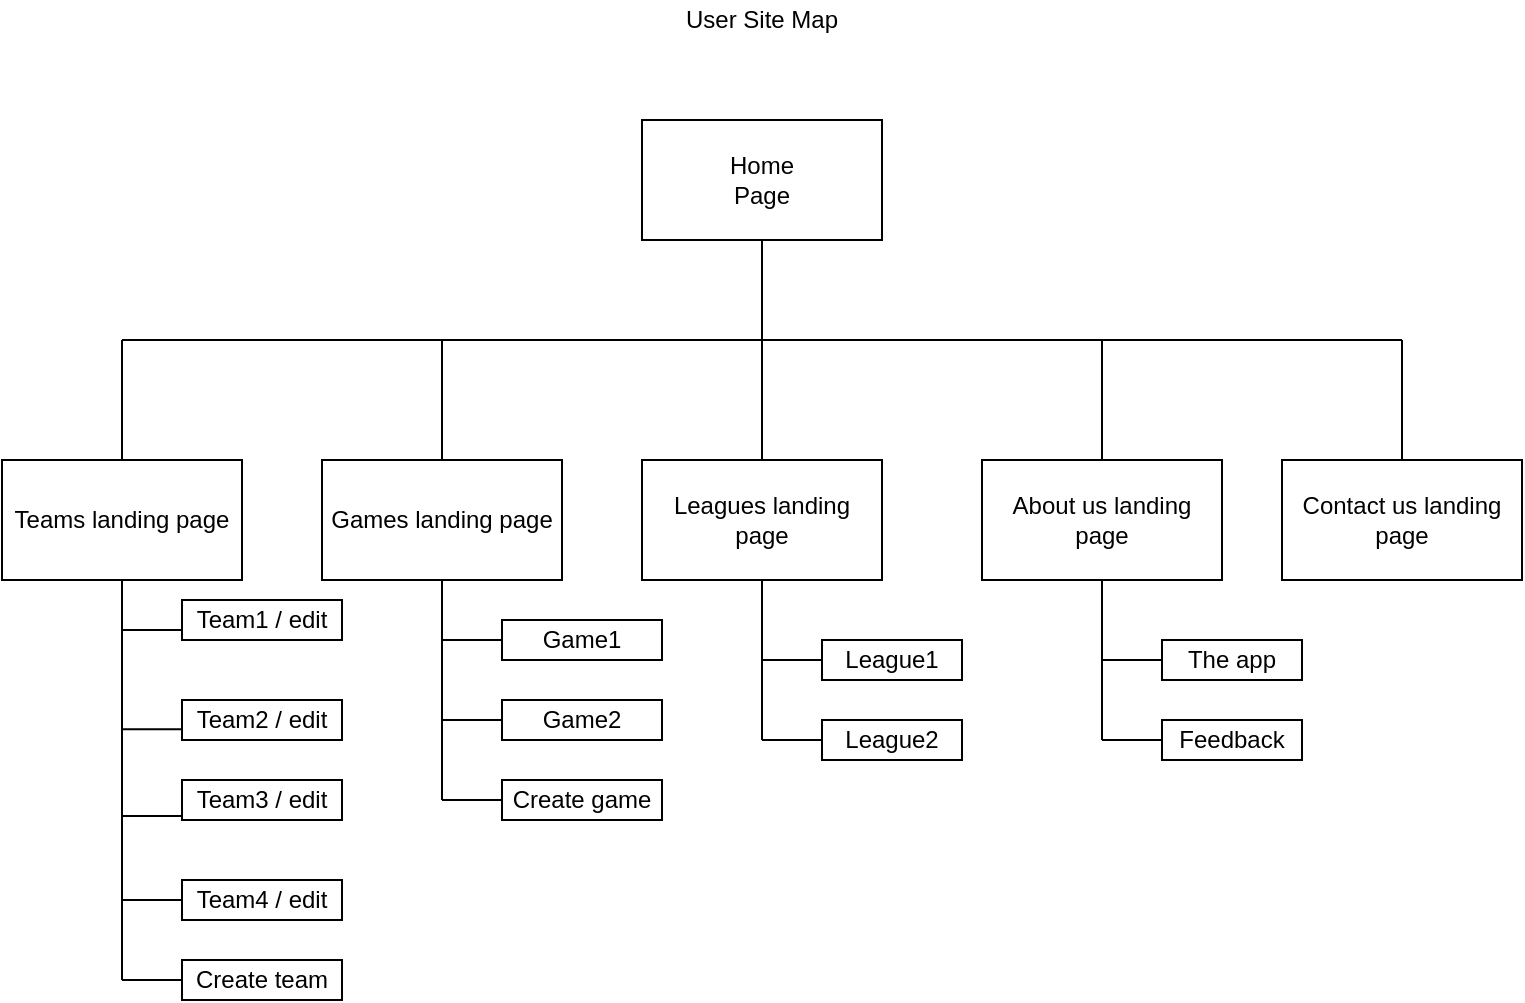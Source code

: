 <mxfile version="13.7.9" type="device"><diagram id="aVNSGXS62-SwpqjazkRG" name="Page-1"><mxGraphModel dx="820" dy="528" grid="1" gridSize="10" guides="1" tooltips="1" connect="1" arrows="1" fold="1" page="1" pageScale="1" pageWidth="1169" pageHeight="827" math="0" shadow="0"><root><mxCell id="0"/><mxCell id="1" parent="0"/><mxCell id="bhxQ0FqHQzyfgSQshlrw-1" value="User Site Map" style="text;html=1;strokeColor=none;fillColor=none;align=center;verticalAlign=middle;whiteSpace=wrap;rounded=0;" vertex="1" parent="1"><mxGeometry x="540" y="30" width="120" height="20" as="geometry"/></mxCell><mxCell id="bhxQ0FqHQzyfgSQshlrw-2" value="" style="rounded=0;whiteSpace=wrap;html=1;" vertex="1" parent="1"><mxGeometry x="540" y="90" width="120" height="60" as="geometry"/></mxCell><mxCell id="bhxQ0FqHQzyfgSQshlrw-3" value="Home Page" style="text;html=1;strokeColor=none;fillColor=none;align=center;verticalAlign=middle;whiteSpace=wrap;rounded=0;" vertex="1" parent="1"><mxGeometry x="580" y="110" width="40" height="20" as="geometry"/></mxCell><mxCell id="bhxQ0FqHQzyfgSQshlrw-4" value="" style="endArrow=none;html=1;entryX=0.5;entryY=1;entryDx=0;entryDy=0;exitX=0.5;exitY=0;exitDx=0;exitDy=0;" edge="1" parent="1" source="bhxQ0FqHQzyfgSQshlrw-5"><mxGeometry width="50" height="50" relative="1" as="geometry"><mxPoint x="600" y="250" as="sourcePoint"/><mxPoint x="600" y="150" as="targetPoint"/></mxGeometry></mxCell><mxCell id="bhxQ0FqHQzyfgSQshlrw-5" value="" style="rounded=0;whiteSpace=wrap;html=1;" vertex="1" parent="1"><mxGeometry x="540" y="260" width="120" height="60" as="geometry"/></mxCell><mxCell id="bhxQ0FqHQzyfgSQshlrw-6" value="" style="rounded=0;whiteSpace=wrap;html=1;" vertex="1" parent="1"><mxGeometry x="860" y="260" width="120" height="60" as="geometry"/></mxCell><mxCell id="bhxQ0FqHQzyfgSQshlrw-7" value="" style="rounded=0;whiteSpace=wrap;html=1;" vertex="1" parent="1"><mxGeometry x="380" y="260" width="120" height="60" as="geometry"/></mxCell><mxCell id="bhxQ0FqHQzyfgSQshlrw-8" value="" style="rounded=0;whiteSpace=wrap;html=1;" vertex="1" parent="1"><mxGeometry x="710" y="260" width="120" height="60" as="geometry"/></mxCell><mxCell id="bhxQ0FqHQzyfgSQshlrw-9" value="" style="rounded=0;whiteSpace=wrap;html=1;" vertex="1" parent="1"><mxGeometry x="220" y="260" width="120" height="60" as="geometry"/></mxCell><mxCell id="bhxQ0FqHQzyfgSQshlrw-11" value="Teams landing page" style="text;html=1;strokeColor=none;fillColor=none;align=center;verticalAlign=middle;whiteSpace=wrap;rounded=0;" vertex="1" parent="1"><mxGeometry x="220" y="280" width="120" height="20" as="geometry"/></mxCell><mxCell id="bhxQ0FqHQzyfgSQshlrw-13" value="Games landing page" style="text;html=1;strokeColor=none;fillColor=none;align=center;verticalAlign=middle;whiteSpace=wrap;rounded=0;" vertex="1" parent="1"><mxGeometry x="380" y="280" width="120" height="20" as="geometry"/></mxCell><mxCell id="bhxQ0FqHQzyfgSQshlrw-14" value="Leagues landing page" style="text;html=1;strokeColor=none;fillColor=none;align=center;verticalAlign=middle;whiteSpace=wrap;rounded=0;" vertex="1" parent="1"><mxGeometry x="540" y="280" width="120" height="20" as="geometry"/></mxCell><mxCell id="bhxQ0FqHQzyfgSQshlrw-15" value="Contact us landing page" style="text;html=1;strokeColor=none;fillColor=none;align=center;verticalAlign=middle;whiteSpace=wrap;rounded=0;" vertex="1" parent="1"><mxGeometry x="860" y="280" width="120" height="20" as="geometry"/></mxCell><mxCell id="bhxQ0FqHQzyfgSQshlrw-16" value="About us landing page" style="text;html=1;strokeColor=none;fillColor=none;align=center;verticalAlign=middle;whiteSpace=wrap;rounded=0;" vertex="1" parent="1"><mxGeometry x="710" y="280" width="120" height="20" as="geometry"/></mxCell><mxCell id="bhxQ0FqHQzyfgSQshlrw-17" value="" style="endArrow=none;html=1;" edge="1" parent="1"><mxGeometry width="50" height="50" relative="1" as="geometry"><mxPoint x="280" y="200" as="sourcePoint"/><mxPoint x="920" y="200" as="targetPoint"/></mxGeometry></mxCell><mxCell id="bhxQ0FqHQzyfgSQshlrw-18" value="" style="endArrow=none;html=1;" edge="1" parent="1"><mxGeometry width="50" height="50" relative="1" as="geometry"><mxPoint x="440" y="260" as="sourcePoint"/><mxPoint x="440" y="200" as="targetPoint"/></mxGeometry></mxCell><mxCell id="bhxQ0FqHQzyfgSQshlrw-19" value="" style="endArrow=none;html=1;exitX=0.5;exitY=0;exitDx=0;exitDy=0;" edge="1" parent="1" source="bhxQ0FqHQzyfgSQshlrw-9"><mxGeometry width="50" height="50" relative="1" as="geometry"><mxPoint x="280" y="250" as="sourcePoint"/><mxPoint x="280" y="200" as="targetPoint"/></mxGeometry></mxCell><mxCell id="bhxQ0FqHQzyfgSQshlrw-20" value="" style="endArrow=none;html=1;exitX=0.5;exitY=0;exitDx=0;exitDy=0;" edge="1" parent="1" source="bhxQ0FqHQzyfgSQshlrw-6"><mxGeometry width="50" height="50" relative="1" as="geometry"><mxPoint x="920" y="250" as="sourcePoint"/><mxPoint x="920" y="200" as="targetPoint"/></mxGeometry></mxCell><mxCell id="bhxQ0FqHQzyfgSQshlrw-21" value="" style="endArrow=none;html=1;exitX=0.5;exitY=0;exitDx=0;exitDy=0;" edge="1" parent="1" source="bhxQ0FqHQzyfgSQshlrw-8"><mxGeometry width="50" height="50" relative="1" as="geometry"><mxPoint x="720" y="250" as="sourcePoint"/><mxPoint x="770" y="200" as="targetPoint"/></mxGeometry></mxCell><mxCell id="bhxQ0FqHQzyfgSQshlrw-22" value="" style="endArrow=none;html=1;" edge="1" parent="1"><mxGeometry width="50" height="50" relative="1" as="geometry"><mxPoint x="280" y="520" as="sourcePoint"/><mxPoint x="280" y="320" as="targetPoint"/></mxGeometry></mxCell><mxCell id="bhxQ0FqHQzyfgSQshlrw-23" value="" style="rounded=0;whiteSpace=wrap;html=1;" vertex="1" parent="1"><mxGeometry x="310" y="330" width="80" height="20" as="geometry"/></mxCell><mxCell id="bhxQ0FqHQzyfgSQshlrw-26" value="" style="endArrow=none;html=1;" edge="1" parent="1"><mxGeometry width="50" height="50" relative="1" as="geometry"><mxPoint x="280" y="345" as="sourcePoint"/><mxPoint x="310" y="345" as="targetPoint"/></mxGeometry></mxCell><mxCell id="bhxQ0FqHQzyfgSQshlrw-29" value="Team1 / edit" style="text;html=1;strokeColor=none;fillColor=none;align=center;verticalAlign=middle;whiteSpace=wrap;rounded=0;" vertex="1" parent="1"><mxGeometry x="310" y="330" width="80" height="20" as="geometry"/></mxCell><mxCell id="bhxQ0FqHQzyfgSQshlrw-32" value="" style="rounded=0;whiteSpace=wrap;html=1;" vertex="1" parent="1"><mxGeometry x="310" y="380" width="80" height="20" as="geometry"/></mxCell><mxCell id="bhxQ0FqHQzyfgSQshlrw-33" value="" style="endArrow=none;html=1;" edge="1" parent="1"><mxGeometry width="50" height="50" relative="1" as="geometry"><mxPoint x="280" y="394.58" as="sourcePoint"/><mxPoint x="310" y="394.58" as="targetPoint"/></mxGeometry></mxCell><mxCell id="bhxQ0FqHQzyfgSQshlrw-34" value="Team2 / edit" style="text;html=1;strokeColor=none;fillColor=none;align=center;verticalAlign=middle;whiteSpace=wrap;rounded=0;" vertex="1" parent="1"><mxGeometry x="310" y="382.5" width="80" height="15" as="geometry"/></mxCell><mxCell id="bhxQ0FqHQzyfgSQshlrw-35" value="" style="rounded=0;whiteSpace=wrap;html=1;" vertex="1" parent="1"><mxGeometry x="310" y="420" width="80" height="20" as="geometry"/></mxCell><mxCell id="bhxQ0FqHQzyfgSQshlrw-36" value="" style="endArrow=none;html=1;" edge="1" parent="1"><mxGeometry width="50" height="50" relative="1" as="geometry"><mxPoint x="280" y="438" as="sourcePoint"/><mxPoint x="310" y="438" as="targetPoint"/></mxGeometry></mxCell><mxCell id="bhxQ0FqHQzyfgSQshlrw-37" value="Team3 / edit" style="text;html=1;strokeColor=none;fillColor=none;align=center;verticalAlign=middle;whiteSpace=wrap;rounded=0;" vertex="1" parent="1"><mxGeometry x="310" y="420" width="80" height="20" as="geometry"/></mxCell><mxCell id="bhxQ0FqHQzyfgSQshlrw-38" value="" style="rounded=0;whiteSpace=wrap;html=1;" vertex="1" parent="1"><mxGeometry x="310" y="470" width="80" height="20" as="geometry"/></mxCell><mxCell id="bhxQ0FqHQzyfgSQshlrw-39" value="" style="endArrow=none;html=1;" edge="1" parent="1"><mxGeometry width="50" height="50" relative="1" as="geometry"><mxPoint x="280" y="480" as="sourcePoint"/><mxPoint x="310" y="480" as="targetPoint"/></mxGeometry></mxCell><mxCell id="bhxQ0FqHQzyfgSQshlrw-40" value="Team4 / edit" style="text;html=1;strokeColor=none;fillColor=none;align=center;verticalAlign=middle;whiteSpace=wrap;rounded=0;" vertex="1" parent="1"><mxGeometry x="310" y="470" width="80" height="20" as="geometry"/></mxCell><mxCell id="bhxQ0FqHQzyfgSQshlrw-41" value="" style="endArrow=none;html=1;" edge="1" parent="1"><mxGeometry width="50" height="50" relative="1" as="geometry"><mxPoint x="440" y="430" as="sourcePoint"/><mxPoint x="440" y="320" as="targetPoint"/></mxGeometry></mxCell><mxCell id="bhxQ0FqHQzyfgSQshlrw-54" value="" style="endArrow=none;html=1;" edge="1" parent="1"><mxGeometry width="50" height="50" relative="1" as="geometry"><mxPoint x="600" y="400" as="sourcePoint"/><mxPoint x="600" y="320" as="targetPoint"/></mxGeometry></mxCell><mxCell id="bhxQ0FqHQzyfgSQshlrw-55" value="" style="rounded=0;whiteSpace=wrap;html=1;" vertex="1" parent="1"><mxGeometry x="630" y="350" width="70" height="20" as="geometry"/></mxCell><mxCell id="bhxQ0FqHQzyfgSQshlrw-56" value="" style="endArrow=none;html=1;" edge="1" parent="1"><mxGeometry width="50" height="50" relative="1" as="geometry"><mxPoint x="600" y="360" as="sourcePoint"/><mxPoint x="630" y="360" as="targetPoint"/></mxGeometry></mxCell><mxCell id="bhxQ0FqHQzyfgSQshlrw-57" value="League1" style="text;html=1;strokeColor=none;fillColor=none;align=center;verticalAlign=middle;whiteSpace=wrap;rounded=0;" vertex="1" parent="1"><mxGeometry x="645" y="350" width="40" height="20" as="geometry"/></mxCell><mxCell id="bhxQ0FqHQzyfgSQshlrw-58" value="" style="rounded=0;whiteSpace=wrap;html=1;" vertex="1" parent="1"><mxGeometry x="630" y="390" width="70" height="20" as="geometry"/></mxCell><mxCell id="bhxQ0FqHQzyfgSQshlrw-59" value="" style="endArrow=none;html=1;" edge="1" parent="1"><mxGeometry width="50" height="50" relative="1" as="geometry"><mxPoint x="600" y="400" as="sourcePoint"/><mxPoint x="630" y="400" as="targetPoint"/></mxGeometry></mxCell><mxCell id="bhxQ0FqHQzyfgSQshlrw-60" value="League2" style="text;html=1;strokeColor=none;fillColor=none;align=center;verticalAlign=middle;whiteSpace=wrap;rounded=0;" vertex="1" parent="1"><mxGeometry x="645" y="390" width="40" height="20" as="geometry"/></mxCell><mxCell id="bhxQ0FqHQzyfgSQshlrw-81" value="" style="rounded=0;whiteSpace=wrap;html=1;" vertex="1" parent="1"><mxGeometry x="800" y="350" width="70" height="20" as="geometry"/></mxCell><mxCell id="bhxQ0FqHQzyfgSQshlrw-83" value="The app" style="text;html=1;strokeColor=none;fillColor=none;align=center;verticalAlign=middle;whiteSpace=wrap;rounded=0;" vertex="1" parent="1"><mxGeometry x="800" y="350" width="70" height="20" as="geometry"/></mxCell><mxCell id="bhxQ0FqHQzyfgSQshlrw-84" value="" style="rounded=0;whiteSpace=wrap;html=1;" vertex="1" parent="1"><mxGeometry x="800" y="390" width="70" height="20" as="geometry"/></mxCell><mxCell id="bhxQ0FqHQzyfgSQshlrw-86" value="Feedback" style="text;html=1;strokeColor=none;fillColor=none;align=center;verticalAlign=middle;whiteSpace=wrap;rounded=0;" vertex="1" parent="1"><mxGeometry x="815" y="390" width="40" height="20" as="geometry"/></mxCell><mxCell id="bhxQ0FqHQzyfgSQshlrw-93" value="" style="rounded=0;whiteSpace=wrap;html=1;" vertex="1" parent="1"><mxGeometry x="310" y="510" width="80" height="20" as="geometry"/></mxCell><mxCell id="bhxQ0FqHQzyfgSQshlrw-94" value="" style="endArrow=none;html=1;" edge="1" parent="1"><mxGeometry width="50" height="50" relative="1" as="geometry"><mxPoint x="280" y="520" as="sourcePoint"/><mxPoint x="310" y="520" as="targetPoint"/></mxGeometry></mxCell><mxCell id="bhxQ0FqHQzyfgSQshlrw-95" value="Create team" style="text;html=1;strokeColor=none;fillColor=none;align=center;verticalAlign=middle;whiteSpace=wrap;rounded=0;" vertex="1" parent="1"><mxGeometry x="315" y="510" width="70" height="20" as="geometry"/></mxCell><mxCell id="bhxQ0FqHQzyfgSQshlrw-98" value="" style="rounded=0;whiteSpace=wrap;html=1;" vertex="1" parent="1"><mxGeometry x="470" y="340" width="80" height="20" as="geometry"/></mxCell><mxCell id="bhxQ0FqHQzyfgSQshlrw-100" value="Game1" style="text;html=1;strokeColor=none;fillColor=none;align=center;verticalAlign=middle;whiteSpace=wrap;rounded=0;" vertex="1" parent="1"><mxGeometry x="470" y="340" width="80" height="20" as="geometry"/></mxCell><mxCell id="bhxQ0FqHQzyfgSQshlrw-101" value="" style="rounded=0;whiteSpace=wrap;html=1;" vertex="1" parent="1"><mxGeometry x="470" y="380" width="80" height="20" as="geometry"/></mxCell><mxCell id="bhxQ0FqHQzyfgSQshlrw-103" value="Game2" style="text;html=1;strokeColor=none;fillColor=none;align=center;verticalAlign=middle;whiteSpace=wrap;rounded=0;" vertex="1" parent="1"><mxGeometry x="470" y="380" width="80" height="20" as="geometry"/></mxCell><mxCell id="bhxQ0FqHQzyfgSQshlrw-104" value="" style="rounded=0;whiteSpace=wrap;html=1;" vertex="1" parent="1"><mxGeometry x="470" y="420" width="80" height="20" as="geometry"/></mxCell><mxCell id="bhxQ0FqHQzyfgSQshlrw-106" value="Create game" style="text;html=1;strokeColor=none;fillColor=none;align=center;verticalAlign=middle;whiteSpace=wrap;rounded=0;" vertex="1" parent="1"><mxGeometry x="470" y="420" width="80" height="20" as="geometry"/></mxCell><mxCell id="bhxQ0FqHQzyfgSQshlrw-107" value="" style="endArrow=none;html=1;entryX=0;entryY=0.5;entryDx=0;entryDy=0;" edge="1" parent="1" target="bhxQ0FqHQzyfgSQshlrw-106"><mxGeometry width="50" height="50" relative="1" as="geometry"><mxPoint x="440" y="430" as="sourcePoint"/><mxPoint x="535" y="470" as="targetPoint"/></mxGeometry></mxCell><mxCell id="bhxQ0FqHQzyfgSQshlrw-108" value="" style="endArrow=none;html=1;entryX=0;entryY=0.5;entryDx=0;entryDy=0;" edge="1" parent="1" target="bhxQ0FqHQzyfgSQshlrw-103"><mxGeometry width="50" height="50" relative="1" as="geometry"><mxPoint x="440" y="390" as="sourcePoint"/><mxPoint x="500" y="490" as="targetPoint"/></mxGeometry></mxCell><mxCell id="bhxQ0FqHQzyfgSQshlrw-109" value="" style="endArrow=none;html=1;entryX=0;entryY=0.5;entryDx=0;entryDy=0;" edge="1" parent="1" target="bhxQ0FqHQzyfgSQshlrw-100"><mxGeometry width="50" height="50" relative="1" as="geometry"><mxPoint x="440" y="350" as="sourcePoint"/><mxPoint x="520" y="480" as="targetPoint"/></mxGeometry></mxCell><mxCell id="bhxQ0FqHQzyfgSQshlrw-110" value="" style="endArrow=none;html=1;" edge="1" parent="1"><mxGeometry width="50" height="50" relative="1" as="geometry"><mxPoint x="770" y="400" as="sourcePoint"/><mxPoint x="770" y="320" as="targetPoint"/></mxGeometry></mxCell><mxCell id="bhxQ0FqHQzyfgSQshlrw-111" value="" style="endArrow=none;html=1;" edge="1" parent="1"><mxGeometry width="50" height="50" relative="1" as="geometry"><mxPoint x="770" y="360" as="sourcePoint"/><mxPoint x="800" y="360" as="targetPoint"/></mxGeometry></mxCell><mxCell id="bhxQ0FqHQzyfgSQshlrw-112" value="" style="endArrow=none;html=1;" edge="1" parent="1"><mxGeometry width="50" height="50" relative="1" as="geometry"><mxPoint x="770" y="400" as="sourcePoint"/><mxPoint x="800" y="400" as="targetPoint"/></mxGeometry></mxCell></root></mxGraphModel></diagram></mxfile>